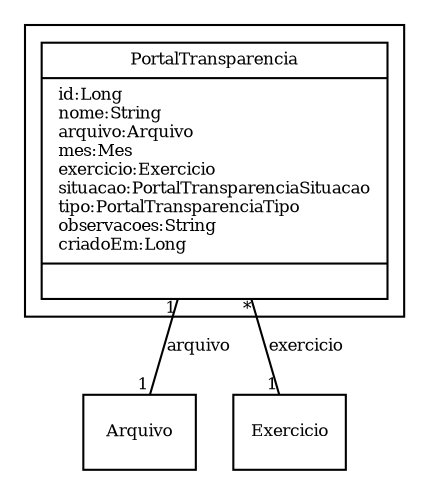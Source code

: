 digraph G{
fontname = "Times-Roman"
fontsize = 8

node [
        fontname = "Times-Roman"
        fontsize = 8
        shape = "record"
]

edge [
        fontname = "Times-Roman"
        fontsize = 8
]

subgraph clusterANEXOS
{
PortalTransparencia [label = "{PortalTransparencia|id:Long\lnome:String\larquivo:Arquivo\lmes:Mes\lexercicio:Exercicio\lsituacao:PortalTransparenciaSituacao\ltipo:PortalTransparenciaTipo\lobservacoes:String\lcriadoEm:Long\l|\l}"]
}
edge [arrowhead = "none" headlabel = "1" taillabel = "1"] PortalTransparencia -> Arquivo [label = "arquivo"]
edge [arrowhead = "none" headlabel = "1" taillabel = "*"] PortalTransparencia -> Exercicio [label = "exercicio"]
}
